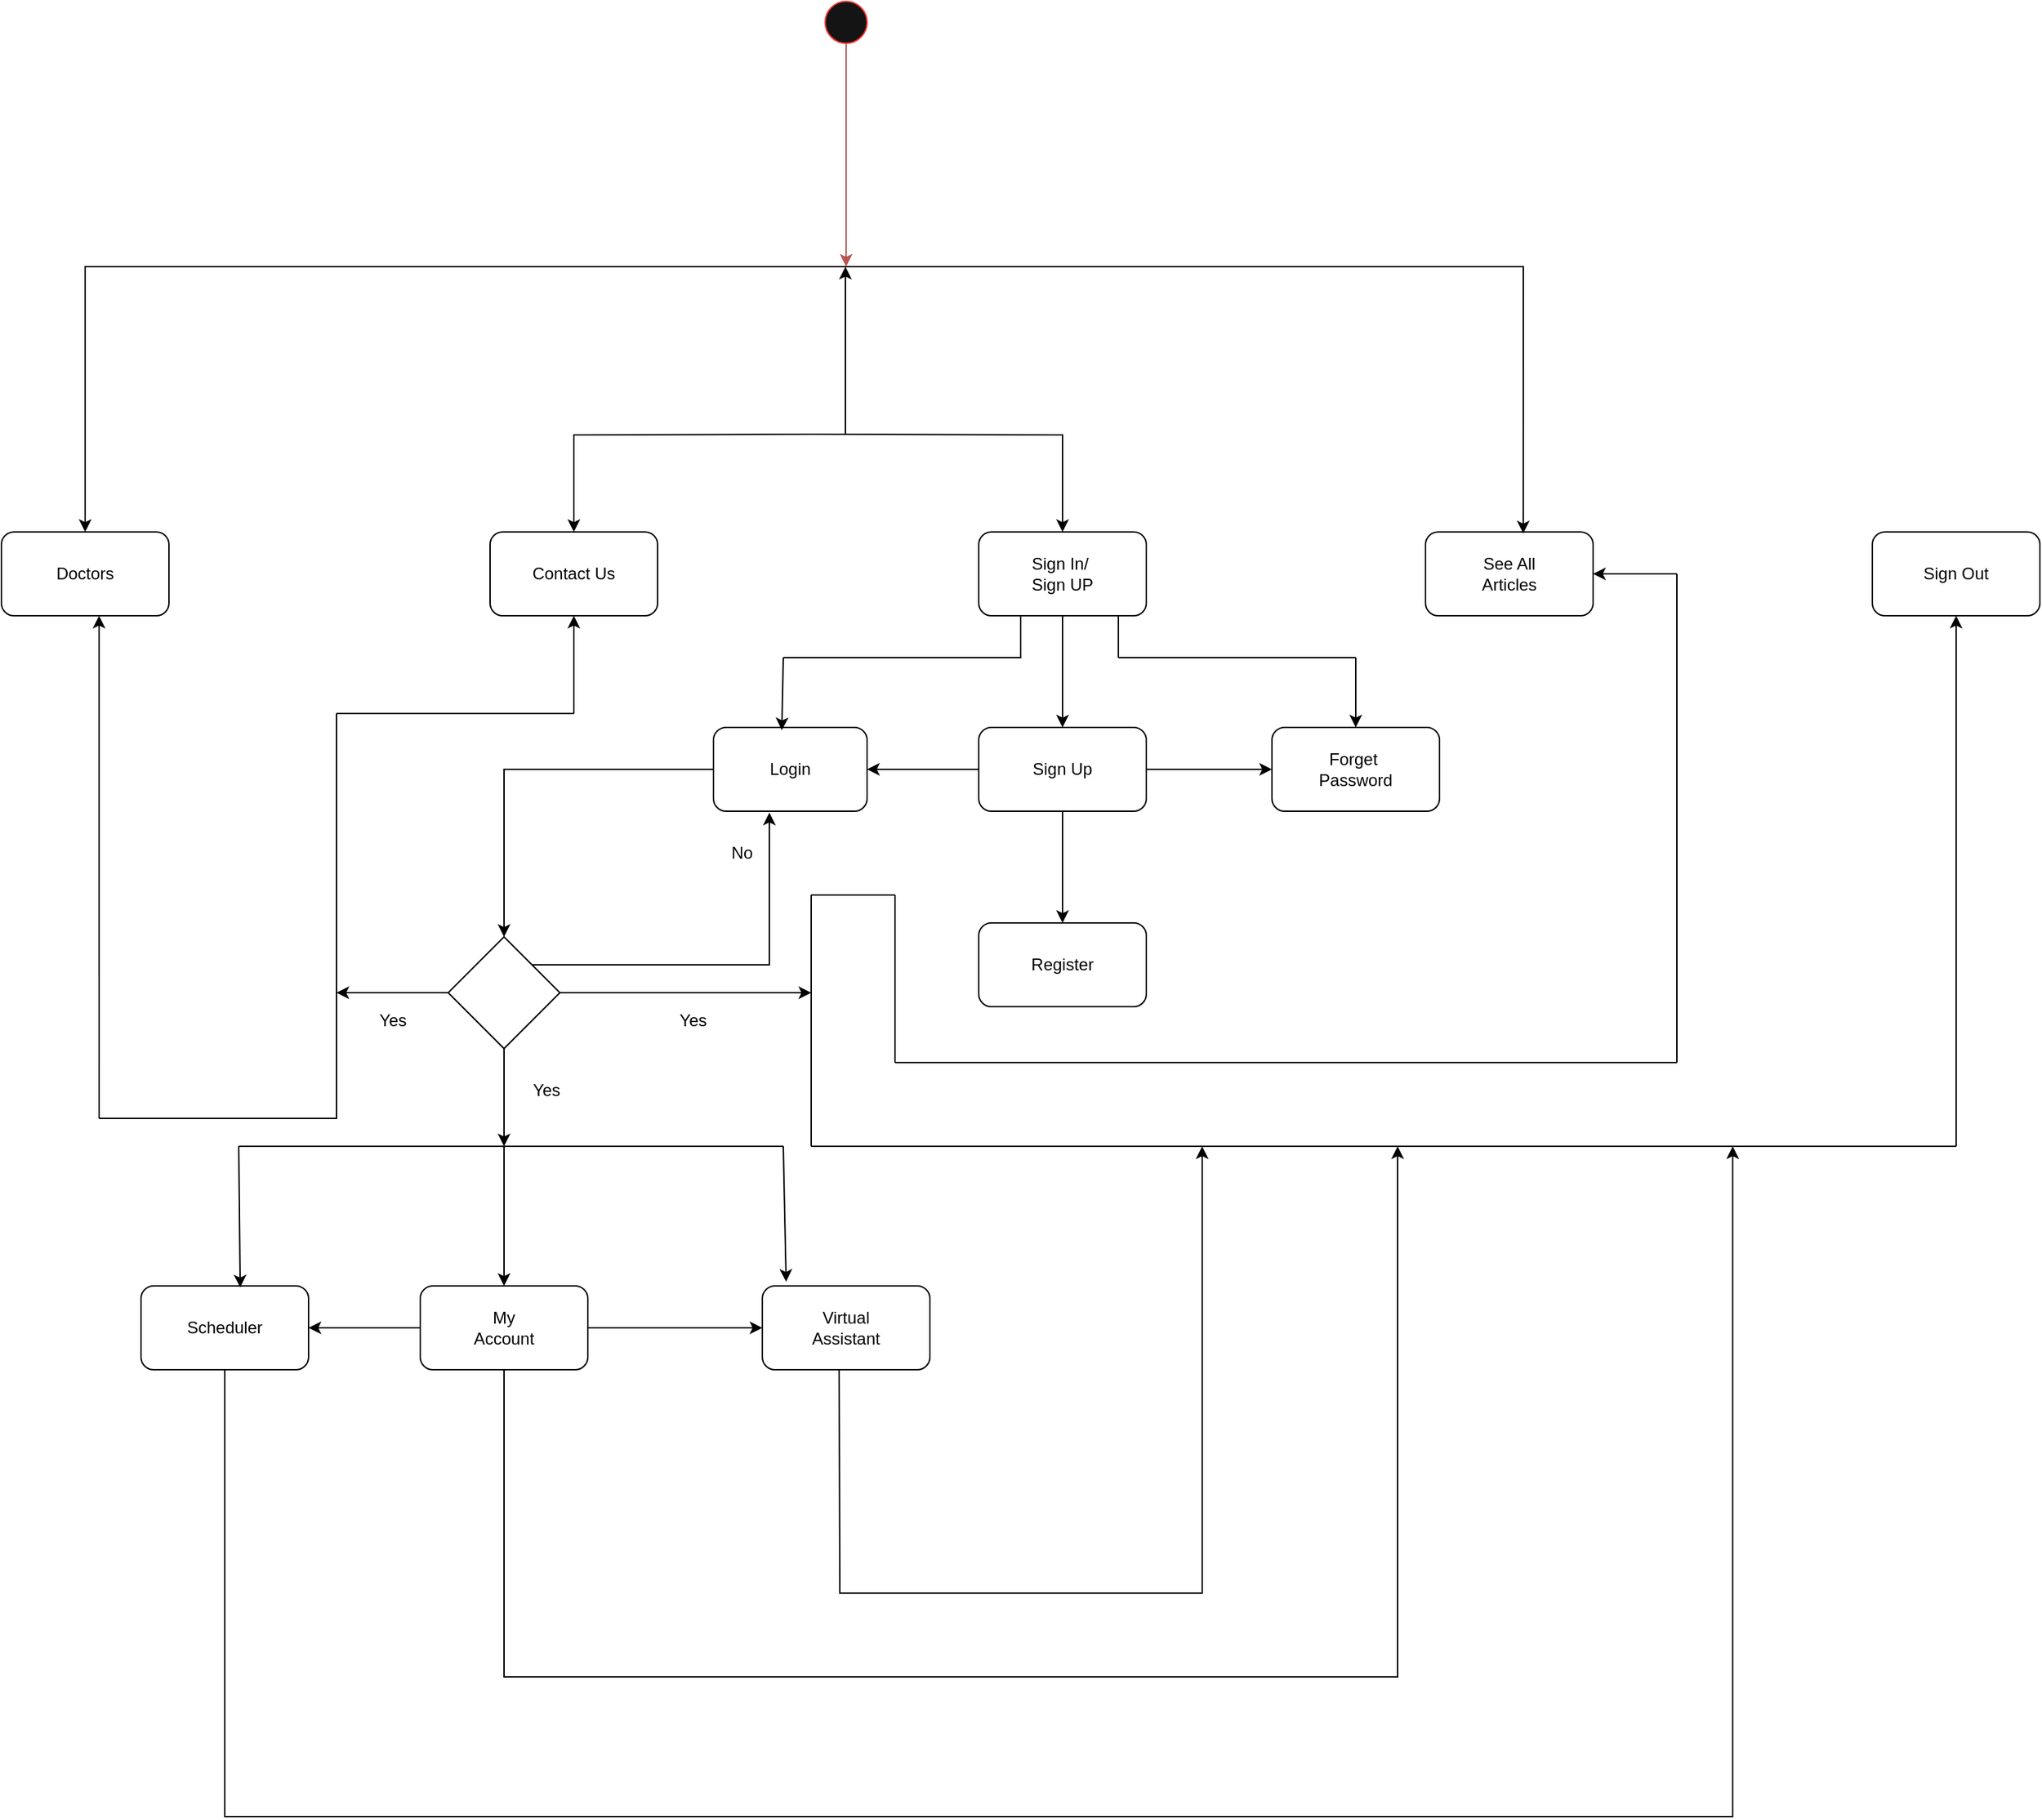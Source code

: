 <mxfile version="17.4.5" type="device"><diagram id="kaLuaPZMAYiu915QQQUP" name="Page-1"><mxGraphModel dx="1963" dy="1892" grid="1" gridSize="10" guides="1" tooltips="1" connect="1" arrows="1" fold="1" page="1" pageScale="1" pageWidth="850" pageHeight="1100" math="0" shadow="0"><root><mxCell id="0"/><mxCell id="1" parent="0"/><mxCell id="GoRqNA4DZVmsrS487ry4-2" value="Doctors" style="rounded=1;whiteSpace=wrap;html=1;" vertex="1" parent="1"><mxGeometry x="-240" y="120" width="120" height="60" as="geometry"/></mxCell><mxCell id="GoRqNA4DZVmsrS487ry4-3" value="Contact Us" style="whiteSpace=wrap;html=1;rounded=1;" vertex="1" parent="1"><mxGeometry x="110" y="120" width="120" height="60" as="geometry"/></mxCell><mxCell id="GoRqNA4DZVmsrS487ry4-10" value="" style="edgeStyle=orthogonalEdgeStyle;rounded=0;orthogonalLoop=1;jettySize=auto;html=1;" edge="1" parent="1" source="GoRqNA4DZVmsrS487ry4-5" target="GoRqNA4DZVmsrS487ry4-9"><mxGeometry relative="1" as="geometry"/></mxCell><mxCell id="GoRqNA4DZVmsrS487ry4-5" value="Sign In/&amp;nbsp;&lt;br&gt;Sign UP" style="whiteSpace=wrap;html=1;rounded=1;" vertex="1" parent="1"><mxGeometry x="460" y="120" width="120" height="60" as="geometry"/></mxCell><mxCell id="GoRqNA4DZVmsrS487ry4-7" value="See All&lt;br&gt;Articles" style="whiteSpace=wrap;html=1;rounded=1;" vertex="1" parent="1"><mxGeometry x="780" y="120" width="120" height="60" as="geometry"/></mxCell><mxCell id="GoRqNA4DZVmsrS487ry4-12" value="" style="edgeStyle=orthogonalEdgeStyle;rounded=0;orthogonalLoop=1;jettySize=auto;html=1;" edge="1" parent="1" source="GoRqNA4DZVmsrS487ry4-9" target="GoRqNA4DZVmsrS487ry4-11"><mxGeometry relative="1" as="geometry"/></mxCell><mxCell id="GoRqNA4DZVmsrS487ry4-14" value="" style="edgeStyle=orthogonalEdgeStyle;rounded=0;orthogonalLoop=1;jettySize=auto;html=1;" edge="1" parent="1" source="GoRqNA4DZVmsrS487ry4-9" target="GoRqNA4DZVmsrS487ry4-13"><mxGeometry relative="1" as="geometry"/></mxCell><mxCell id="GoRqNA4DZVmsrS487ry4-18" value="" style="edgeStyle=orthogonalEdgeStyle;rounded=0;orthogonalLoop=1;jettySize=auto;html=1;" edge="1" parent="1" source="GoRqNA4DZVmsrS487ry4-9" target="GoRqNA4DZVmsrS487ry4-17"><mxGeometry relative="1" as="geometry"/></mxCell><mxCell id="GoRqNA4DZVmsrS487ry4-9" value="Sign Up" style="whiteSpace=wrap;html=1;rounded=1;" vertex="1" parent="1"><mxGeometry x="460" y="260" width="120" height="60" as="geometry"/></mxCell><mxCell id="GoRqNA4DZVmsrS487ry4-54" style="edgeStyle=none;rounded=0;orthogonalLoop=1;jettySize=auto;html=1;exitX=0;exitY=0.5;exitDx=0;exitDy=0;startArrow=none;startFill=0;endArrow=classic;endFill=1;entryX=0.5;entryY=0;entryDx=0;entryDy=0;" edge="1" parent="1" source="GoRqNA4DZVmsrS487ry4-11" target="GoRqNA4DZVmsrS487ry4-19"><mxGeometry relative="1" as="geometry"><mxPoint x="120" y="290" as="targetPoint"/><Array as="points"><mxPoint x="120" y="290"/></Array></mxGeometry></mxCell><mxCell id="GoRqNA4DZVmsrS487ry4-11" value="Login" style="whiteSpace=wrap;html=1;rounded=1;" vertex="1" parent="1"><mxGeometry x="270" y="260" width="110" height="60" as="geometry"/></mxCell><mxCell id="GoRqNA4DZVmsrS487ry4-13" value="Forget&amp;nbsp;&lt;br&gt;Password" style="whiteSpace=wrap;html=1;rounded=1;" vertex="1" parent="1"><mxGeometry x="670" y="260" width="120" height="60" as="geometry"/></mxCell><mxCell id="GoRqNA4DZVmsrS487ry4-15" value="Sign Out" style="whiteSpace=wrap;html=1;rounded=1;" vertex="1" parent="1"><mxGeometry x="1100" y="120" width="120" height="60" as="geometry"/></mxCell><mxCell id="GoRqNA4DZVmsrS487ry4-17" value="Register" style="whiteSpace=wrap;html=1;rounded=1;" vertex="1" parent="1"><mxGeometry x="460" y="400" width="120" height="60" as="geometry"/></mxCell><mxCell id="GoRqNA4DZVmsrS487ry4-64" style="edgeStyle=none;rounded=0;orthogonalLoop=1;jettySize=auto;html=1;exitX=1;exitY=0.5;exitDx=0;exitDy=0;startArrow=none;startFill=0;endArrow=classic;endFill=1;" edge="1" parent="1" source="GoRqNA4DZVmsrS487ry4-19"><mxGeometry relative="1" as="geometry"><mxPoint x="340" y="450" as="targetPoint"/></mxGeometry></mxCell><mxCell id="GoRqNA4DZVmsrS487ry4-75" style="edgeStyle=none;rounded=0;orthogonalLoop=1;jettySize=auto;html=1;exitX=0.5;exitY=1;exitDx=0;exitDy=0;startArrow=none;startFill=0;endArrow=classic;endFill=1;" edge="1" parent="1" source="GoRqNA4DZVmsrS487ry4-19"><mxGeometry relative="1" as="geometry"><mxPoint x="120" y="560" as="targetPoint"/></mxGeometry></mxCell><mxCell id="GoRqNA4DZVmsrS487ry4-19" value="" style="rhombus;whiteSpace=wrap;html=1;" vertex="1" parent="1"><mxGeometry x="80" y="410" width="80" height="80" as="geometry"/></mxCell><mxCell id="GoRqNA4DZVmsrS487ry4-23" value="" style="edgeStyle=orthogonalEdgeStyle;rounded=0;orthogonalLoop=1;jettySize=auto;html=1;" edge="1" parent="1" source="GoRqNA4DZVmsrS487ry4-20" target="GoRqNA4DZVmsrS487ry4-22"><mxGeometry relative="1" as="geometry"/></mxCell><mxCell id="GoRqNA4DZVmsrS487ry4-25" value="" style="edgeStyle=orthogonalEdgeStyle;rounded=0;orthogonalLoop=1;jettySize=auto;html=1;" edge="1" parent="1" source="GoRqNA4DZVmsrS487ry4-20" target="GoRqNA4DZVmsrS487ry4-24"><mxGeometry relative="1" as="geometry"/></mxCell><mxCell id="GoRqNA4DZVmsrS487ry4-20" value="My&lt;br&gt;Account" style="rounded=1;whiteSpace=wrap;html=1;" vertex="1" parent="1"><mxGeometry x="60" y="660" width="120" height="60" as="geometry"/></mxCell><mxCell id="GoRqNA4DZVmsrS487ry4-22" value="Scheduler" style="whiteSpace=wrap;html=1;rounded=1;" vertex="1" parent="1"><mxGeometry x="-140" y="660" width="120" height="60" as="geometry"/></mxCell><mxCell id="GoRqNA4DZVmsrS487ry4-24" value="Virtual&lt;br&gt;Assistant" style="whiteSpace=wrap;html=1;rounded=1;" vertex="1" parent="1"><mxGeometry x="305" y="660" width="120" height="60" as="geometry"/></mxCell><mxCell id="GoRqNA4DZVmsrS487ry4-35" style="edgeStyle=orthogonalEdgeStyle;rounded=0;orthogonalLoop=1;jettySize=auto;html=1;exitX=0.5;exitY=0;exitDx=0;exitDy=0;endArrow=classic;endFill=1;startArrow=classic;startFill=1;entryX=0.583;entryY=0.017;entryDx=0;entryDy=0;entryPerimeter=0;" edge="1" parent="1" source="GoRqNA4DZVmsrS487ry4-2" target="GoRqNA4DZVmsrS487ry4-7"><mxGeometry relative="1" as="geometry"><mxPoint x="-180" y="20" as="sourcePoint"/><mxPoint x="860" y="80" as="targetPoint"/><Array as="points"><mxPoint x="-180" y="-70"/><mxPoint x="850" y="-70"/></Array></mxGeometry></mxCell><mxCell id="GoRqNA4DZVmsrS487ry4-37" style="edgeStyle=orthogonalEdgeStyle;rounded=0;orthogonalLoop=1;jettySize=auto;html=1;" edge="1" parent="1" target="GoRqNA4DZVmsrS487ry4-3"><mxGeometry relative="1" as="geometry"><mxPoint x="170" y="50" as="targetPoint"/><mxPoint x="340" y="50" as="sourcePoint"/></mxGeometry></mxCell><mxCell id="GoRqNA4DZVmsrS487ry4-38" style="edgeStyle=orthogonalEdgeStyle;rounded=0;orthogonalLoop=1;jettySize=auto;html=1;entryX=0.5;entryY=0;entryDx=0;entryDy=0;" edge="1" parent="1" target="GoRqNA4DZVmsrS487ry4-5"><mxGeometry relative="1" as="geometry"><mxPoint x="530" y="50" as="targetPoint"/><mxPoint x="340" y="50" as="sourcePoint"/></mxGeometry></mxCell><mxCell id="GoRqNA4DZVmsrS487ry4-41" style="edgeStyle=orthogonalEdgeStyle;rounded=0;orthogonalLoop=1;jettySize=auto;html=1;exitX=0.5;exitY=1;exitDx=0;exitDy=0;fillColor=#f8cecc;strokeColor=#b85450;" edge="1" parent="1" source="GoRqNA4DZVmsrS487ry4-40"><mxGeometry relative="1" as="geometry"><mxPoint x="365" y="-70" as="targetPoint"/></mxGeometry></mxCell><mxCell id="GoRqNA4DZVmsrS487ry4-40" value="" style="ellipse;whiteSpace=wrap;html=1;aspect=fixed;fillColor=#141414;strokeColor=#FF3333;" vertex="1" parent="1"><mxGeometry x="350" y="-260" width="30" height="30" as="geometry"/></mxCell><mxCell id="GoRqNA4DZVmsrS487ry4-48" value="" style="endArrow=none;html=1;rounded=0;" edge="1" parent="1"><mxGeometry width="50" height="50" relative="1" as="geometry"><mxPoint x="-170" y="540" as="sourcePoint"/><mxPoint y="250" as="targetPoint"/><Array as="points"><mxPoint y="540"/></Array></mxGeometry></mxCell><mxCell id="GoRqNA4DZVmsrS487ry4-49" value="" style="endArrow=none;html=1;rounded=0;" edge="1" parent="1"><mxGeometry width="50" height="50" relative="1" as="geometry"><mxPoint y="250" as="sourcePoint"/><mxPoint x="170" y="250" as="targetPoint"/></mxGeometry></mxCell><mxCell id="GoRqNA4DZVmsrS487ry4-50" value="" style="endArrow=none;html=1;rounded=0;entryX=0.5;entryY=1;entryDx=0;entryDy=0;startArrow=none;startFill=0;strokeColor=none;" edge="1" parent="1" target="GoRqNA4DZVmsrS487ry4-3"><mxGeometry width="50" height="50" relative="1" as="geometry"><mxPoint x="170" y="250" as="sourcePoint"/><mxPoint x="220" y="200" as="targetPoint"/></mxGeometry></mxCell><mxCell id="GoRqNA4DZVmsrS487ry4-51" value="" style="endArrow=classic;html=1;rounded=0;entryX=0.5;entryY=1;entryDx=0;entryDy=0;" edge="1" parent="1" target="GoRqNA4DZVmsrS487ry4-3"><mxGeometry width="50" height="50" relative="1" as="geometry"><mxPoint x="170" y="250" as="sourcePoint"/><mxPoint x="220" y="200" as="targetPoint"/></mxGeometry></mxCell><mxCell id="GoRqNA4DZVmsrS487ry4-52" value="" style="endArrow=classic;html=1;rounded=0;" edge="1" parent="1"><mxGeometry width="50" height="50" relative="1" as="geometry"><mxPoint x="364.5" y="50" as="sourcePoint"/><mxPoint x="364.5" y="-70" as="targetPoint"/><Array as="points"><mxPoint x="364.5" y="-10"/></Array></mxGeometry></mxCell><mxCell id="GoRqNA4DZVmsrS487ry4-53" value="" style="endArrow=classic;html=1;rounded=0;" edge="1" parent="1"><mxGeometry width="50" height="50" relative="1" as="geometry"><mxPoint x="80" y="450" as="sourcePoint"/><mxPoint y="450" as="targetPoint"/></mxGeometry></mxCell><mxCell id="GoRqNA4DZVmsrS487ry4-55" value="" style="endArrow=classic;html=1;rounded=0;entryX=0.364;entryY=1.017;entryDx=0;entryDy=0;entryPerimeter=0;" edge="1" parent="1" target="GoRqNA4DZVmsrS487ry4-11"><mxGeometry width="50" height="50" relative="1" as="geometry"><mxPoint x="140" y="430" as="sourcePoint"/><mxPoint x="230" y="350" as="targetPoint"/><Array as="points"><mxPoint x="210" y="430"/><mxPoint x="230" y="430"/><mxPoint x="310" y="430"/><mxPoint x="310" y="350"/></Array></mxGeometry></mxCell><mxCell id="GoRqNA4DZVmsrS487ry4-59" value="" style="endArrow=classic;html=1;rounded=0;entryX=0.445;entryY=0.033;entryDx=0;entryDy=0;entryPerimeter=0;" edge="1" parent="1" target="GoRqNA4DZVmsrS487ry4-11"><mxGeometry width="50" height="50" relative="1" as="geometry"><mxPoint x="320" y="210" as="sourcePoint"/><mxPoint x="370" y="160" as="targetPoint"/></mxGeometry></mxCell><mxCell id="GoRqNA4DZVmsrS487ry4-60" value="" style="endArrow=none;html=1;rounded=0;" edge="1" parent="1"><mxGeometry width="50" height="50" relative="1" as="geometry"><mxPoint x="320" y="210" as="sourcePoint"/><mxPoint x="490" y="180" as="targetPoint"/><Array as="points"><mxPoint x="490" y="210"/><mxPoint x="490" y="200"/></Array></mxGeometry></mxCell><mxCell id="GoRqNA4DZVmsrS487ry4-61" value="" style="endArrow=none;html=1;rounded=0;" edge="1" parent="1"><mxGeometry width="50" height="50" relative="1" as="geometry"><mxPoint x="560" y="210" as="sourcePoint"/><mxPoint x="730" y="210" as="targetPoint"/></mxGeometry></mxCell><mxCell id="GoRqNA4DZVmsrS487ry4-62" value="" style="endArrow=classic;html=1;rounded=0;entryX=0.5;entryY=0;entryDx=0;entryDy=0;" edge="1" parent="1" target="GoRqNA4DZVmsrS487ry4-13"><mxGeometry width="50" height="50" relative="1" as="geometry"><mxPoint x="730" y="210" as="sourcePoint"/><mxPoint x="770" y="170" as="targetPoint"/></mxGeometry></mxCell><mxCell id="GoRqNA4DZVmsrS487ry4-63" value="" style="endArrow=none;html=1;rounded=0;" edge="1" parent="1"><mxGeometry width="50" height="50" relative="1" as="geometry"><mxPoint x="560" y="210" as="sourcePoint"/><mxPoint x="560" y="180" as="targetPoint"/><Array as="points"><mxPoint x="560" y="190"/></Array></mxGeometry></mxCell><mxCell id="GoRqNA4DZVmsrS487ry4-65" value="" style="endArrow=none;html=1;rounded=0;" edge="1" parent="1"><mxGeometry width="50" height="50" relative="1" as="geometry"><mxPoint x="340" y="560" as="sourcePoint"/><mxPoint x="340" y="380" as="targetPoint"/></mxGeometry></mxCell><mxCell id="GoRqNA4DZVmsrS487ry4-66" value="" style="endArrow=none;html=1;rounded=0;" edge="1" parent="1"><mxGeometry width="50" height="50" relative="1" as="geometry"><mxPoint x="340" y="380" as="sourcePoint"/><mxPoint x="400" y="380" as="targetPoint"/></mxGeometry></mxCell><mxCell id="GoRqNA4DZVmsrS487ry4-67" value="" style="endArrow=none;html=1;rounded=0;" edge="1" parent="1"><mxGeometry width="50" height="50" relative="1" as="geometry"><mxPoint x="400" y="500" as="sourcePoint"/><mxPoint x="400" y="380" as="targetPoint"/></mxGeometry></mxCell><mxCell id="GoRqNA4DZVmsrS487ry4-68" value="" style="endArrow=none;html=1;rounded=0;" edge="1" parent="1"><mxGeometry width="50" height="50" relative="1" as="geometry"><mxPoint x="340" y="560" as="sourcePoint"/><mxPoint x="1160" y="560" as="targetPoint"/></mxGeometry></mxCell><mxCell id="GoRqNA4DZVmsrS487ry4-69" value="" style="endArrow=none;html=1;rounded=0;" edge="1" parent="1"><mxGeometry width="50" height="50" relative="1" as="geometry"><mxPoint x="1160" y="560" as="sourcePoint"/><mxPoint x="1160" y="290" as="targetPoint"/></mxGeometry></mxCell><mxCell id="GoRqNA4DZVmsrS487ry4-70" value="" style="endArrow=classic;html=1;rounded=0;entryX=0.5;entryY=1;entryDx=0;entryDy=0;" edge="1" parent="1" target="GoRqNA4DZVmsrS487ry4-15"><mxGeometry width="50" height="50" relative="1" as="geometry"><mxPoint x="1160" y="290" as="sourcePoint"/><mxPoint x="1210" y="240" as="targetPoint"/></mxGeometry></mxCell><mxCell id="GoRqNA4DZVmsrS487ry4-71" value="" style="endArrow=none;html=1;rounded=0;" edge="1" parent="1"><mxGeometry width="50" height="50" relative="1" as="geometry"><mxPoint x="400" y="500" as="sourcePoint"/><mxPoint x="960" y="500" as="targetPoint"/></mxGeometry></mxCell><mxCell id="GoRqNA4DZVmsrS487ry4-72" value="" style="endArrow=none;html=1;rounded=0;" edge="1" parent="1"><mxGeometry width="50" height="50" relative="1" as="geometry"><mxPoint x="960" y="500" as="sourcePoint"/><mxPoint x="960" y="150" as="targetPoint"/></mxGeometry></mxCell><mxCell id="GoRqNA4DZVmsrS487ry4-74" value="" style="endArrow=classic;html=1;rounded=0;entryX=1;entryY=0.5;entryDx=0;entryDy=0;" edge="1" parent="1" target="GoRqNA4DZVmsrS487ry4-7"><mxGeometry width="50" height="50" relative="1" as="geometry"><mxPoint x="960" y="150" as="sourcePoint"/><mxPoint x="1000" y="110" as="targetPoint"/></mxGeometry></mxCell><mxCell id="GoRqNA4DZVmsrS487ry4-76" value="" style="endArrow=none;html=1;rounded=0;" edge="1" parent="1"><mxGeometry width="50" height="50" relative="1" as="geometry"><mxPoint x="-70" y="560" as="sourcePoint"/><mxPoint x="320" y="560" as="targetPoint"/></mxGeometry></mxCell><mxCell id="GoRqNA4DZVmsrS487ry4-77" value="" style="endArrow=classic;html=1;rounded=0;entryX=0.5;entryY=0;entryDx=0;entryDy=0;" edge="1" parent="1" target="GoRqNA4DZVmsrS487ry4-20"><mxGeometry width="50" height="50" relative="1" as="geometry"><mxPoint x="120" y="560" as="sourcePoint"/><mxPoint x="119.5" y="630" as="targetPoint"/></mxGeometry></mxCell><mxCell id="GoRqNA4DZVmsrS487ry4-78" value="" style="endArrow=classic;html=1;rounded=0;entryX=0.592;entryY=0.017;entryDx=0;entryDy=0;entryPerimeter=0;" edge="1" parent="1" target="GoRqNA4DZVmsrS487ry4-22"><mxGeometry width="50" height="50" relative="1" as="geometry"><mxPoint x="-70" y="560" as="sourcePoint"/><mxPoint x="-100" y="640" as="targetPoint"/></mxGeometry></mxCell><mxCell id="GoRqNA4DZVmsrS487ry4-80" value="" style="endArrow=classic;html=1;rounded=0;entryX=0.142;entryY=-0.05;entryDx=0;entryDy=0;entryPerimeter=0;" edge="1" parent="1" target="GoRqNA4DZVmsrS487ry4-24"><mxGeometry width="50" height="50" relative="1" as="geometry"><mxPoint x="320" y="560" as="sourcePoint"/><mxPoint x="330" y="630" as="targetPoint"/></mxGeometry></mxCell><mxCell id="GoRqNA4DZVmsrS487ry4-81" value="" style="endArrow=classic;html=1;rounded=0;" edge="1" parent="1"><mxGeometry width="50" height="50" relative="1" as="geometry"><mxPoint x="360" y="720" as="sourcePoint"/><mxPoint x="620" y="560" as="targetPoint"/><Array as="points"><mxPoint x="360.5" y="880"/><mxPoint x="620" y="880"/></Array></mxGeometry></mxCell><mxCell id="GoRqNA4DZVmsrS487ry4-82" value="" style="endArrow=none;html=1;rounded=0;" edge="1" parent="1"><mxGeometry width="50" height="50" relative="1" as="geometry"><mxPoint x="760" y="660" as="sourcePoint"/><mxPoint x="120" y="720" as="targetPoint"/><Array as="points"><mxPoint x="760" y="940"/><mxPoint x="120" y="940"/></Array></mxGeometry></mxCell><mxCell id="GoRqNA4DZVmsrS487ry4-83" value="" style="endArrow=classic;html=1;rounded=0;" edge="1" parent="1"><mxGeometry width="50" height="50" relative="1" as="geometry"><mxPoint x="760" y="660" as="sourcePoint"/><mxPoint x="760" y="560" as="targetPoint"/></mxGeometry></mxCell><mxCell id="GoRqNA4DZVmsrS487ry4-84" value="" style="endArrow=none;html=1;rounded=0;" edge="1" parent="1"><mxGeometry width="50" height="50" relative="1" as="geometry"><mxPoint x="1000" y="650" as="sourcePoint"/><mxPoint x="-80" y="720" as="targetPoint"/><Array as="points"><mxPoint x="1000" y="1040"/><mxPoint x="-80" y="1040"/></Array></mxGeometry></mxCell><mxCell id="GoRqNA4DZVmsrS487ry4-85" value="" style="endArrow=classic;html=1;rounded=0;" edge="1" parent="1"><mxGeometry width="50" height="50" relative="1" as="geometry"><mxPoint x="1000" y="650" as="sourcePoint"/><mxPoint x="1000" y="560" as="targetPoint"/></mxGeometry></mxCell><mxCell id="GoRqNA4DZVmsrS487ry4-86" value="" style="endArrow=classic;html=1;rounded=0;entryX=0.583;entryY=1;entryDx=0;entryDy=0;entryPerimeter=0;" edge="1" parent="1" target="GoRqNA4DZVmsrS487ry4-2"><mxGeometry width="50" height="50" relative="1" as="geometry"><mxPoint x="-170" y="540" as="sourcePoint"/><mxPoint x="-170" y="210" as="targetPoint"/></mxGeometry></mxCell><mxCell id="GoRqNA4DZVmsrS487ry4-87" value="Yes" style="text;html=1;align=center;verticalAlign=middle;resizable=0;points=[];autosize=1;strokeColor=none;fillColor=none;" vertex="1" parent="1"><mxGeometry x="20" y="460" width="40" height="20" as="geometry"/></mxCell><mxCell id="GoRqNA4DZVmsrS487ry4-88" value="No" style="text;html=1;align=center;verticalAlign=middle;resizable=0;points=[];autosize=1;strokeColor=none;fillColor=none;" vertex="1" parent="1"><mxGeometry x="275" y="340" width="30" height="20" as="geometry"/></mxCell><mxCell id="GoRqNA4DZVmsrS487ry4-89" value="Yes" style="text;html=1;align=center;verticalAlign=middle;resizable=0;points=[];autosize=1;strokeColor=none;fillColor=none;" vertex="1" parent="1"><mxGeometry x="235" y="460" width="40" height="20" as="geometry"/></mxCell><mxCell id="GoRqNA4DZVmsrS487ry4-90" value="Yes" style="text;html=1;align=center;verticalAlign=middle;resizable=0;points=[];autosize=1;strokeColor=none;fillColor=none;" vertex="1" parent="1"><mxGeometry x="130" y="510" width="40" height="20" as="geometry"/></mxCell></root></mxGraphModel></diagram></mxfile>